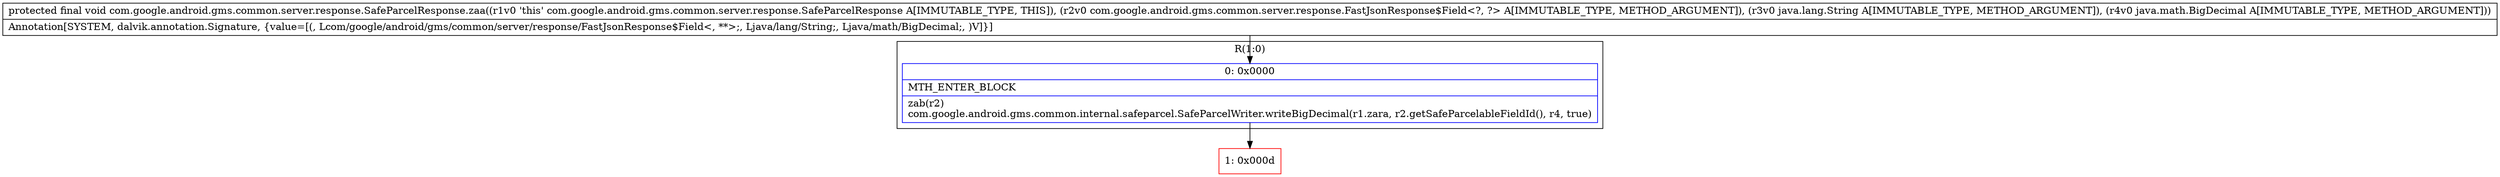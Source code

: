 digraph "CFG forcom.google.android.gms.common.server.response.SafeParcelResponse.zaa(Lcom\/google\/android\/gms\/common\/server\/response\/FastJsonResponse$Field;Ljava\/lang\/String;Ljava\/math\/BigDecimal;)V" {
subgraph cluster_Region_1100602856 {
label = "R(1:0)";
node [shape=record,color=blue];
Node_0 [shape=record,label="{0\:\ 0x0000|MTH_ENTER_BLOCK\l|zab(r2)\lcom.google.android.gms.common.internal.safeparcel.SafeParcelWriter.writeBigDecimal(r1.zara, r2.getSafeParcelableFieldId(), r4, true)\l}"];
}
Node_1 [shape=record,color=red,label="{1\:\ 0x000d}"];
MethodNode[shape=record,label="{protected final void com.google.android.gms.common.server.response.SafeParcelResponse.zaa((r1v0 'this' com.google.android.gms.common.server.response.SafeParcelResponse A[IMMUTABLE_TYPE, THIS]), (r2v0 com.google.android.gms.common.server.response.FastJsonResponse$Field\<?, ?\> A[IMMUTABLE_TYPE, METHOD_ARGUMENT]), (r3v0 java.lang.String A[IMMUTABLE_TYPE, METHOD_ARGUMENT]), (r4v0 java.math.BigDecimal A[IMMUTABLE_TYPE, METHOD_ARGUMENT]))  | Annotation[SYSTEM, dalvik.annotation.Signature, \{value=[(, Lcom\/google\/android\/gms\/common\/server\/response\/FastJsonResponse$Field\<, **\>;, Ljava\/lang\/String;, Ljava\/math\/BigDecimal;, )V]\}]\l}"];
MethodNode -> Node_0;
Node_0 -> Node_1;
}

